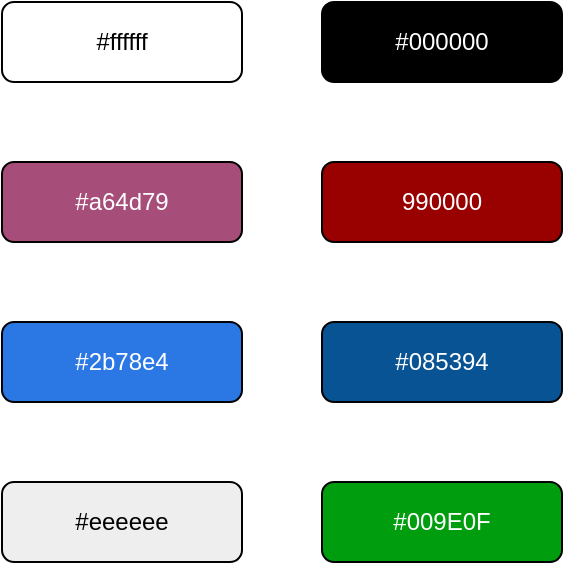 <mxfile version="12.9.14" type="device"><diagram id="dJ0TV3fSMTEBKmsbJ3ll" name="Page-1"><mxGraphModel dx="1038" dy="1700" grid="1" gridSize="10" guides="1" tooltips="1" connect="1" arrows="1" fold="1" page="1" pageScale="1" pageWidth="827" pageHeight="1169" math="0" shadow="0"><root><mxCell id="0"/><mxCell id="1" parent="0"/><mxCell id="Svnsm4DnYa8v9_ub5p4c-1" value="&lt;font color=&quot;#ffffff&quot;&gt;#a64d79&lt;/font&gt;" style="rounded=1;whiteSpace=wrap;html=1;fillColor=#a64d79;" vertex="1" parent="1"><mxGeometry y="-200" width="120" height="40" as="geometry"/></mxCell><mxCell id="Svnsm4DnYa8v9_ub5p4c-2" value="#eeeeee" style="rounded=1;whiteSpace=wrap;html=1;fillColor=#eeeeee;" vertex="1" parent="1"><mxGeometry y="-40" width="120" height="40" as="geometry"/></mxCell><mxCell id="Svnsm4DnYa8v9_ub5p4c-3" value="&lt;font color=&quot;#ffffff&quot;&gt;#2b78e4&lt;/font&gt;" style="rounded=1;whiteSpace=wrap;html=1;fillColor=#2b78e4;" vertex="1" parent="1"><mxGeometry y="-120" width="120" height="40" as="geometry"/></mxCell><mxCell id="Svnsm4DnYa8v9_ub5p4c-4" value="&lt;font color=&quot;#ffffff&quot;&gt;#085394&lt;/font&gt;" style="rounded=1;whiteSpace=wrap;html=1;fillColor=#085394;" vertex="1" parent="1"><mxGeometry x="160" y="-120" width="120" height="40" as="geometry"/></mxCell><mxCell id="Svnsm4DnYa8v9_ub5p4c-5" value="&lt;font color=&quot;#ffffff&quot;&gt;#009E0F&lt;/font&gt;" style="rounded=1;whiteSpace=wrap;html=1;fillColor=#009E0F;" vertex="1" parent="1"><mxGeometry x="160" y="-40" width="120" height="40" as="geometry"/></mxCell><mxCell id="Svnsm4DnYa8v9_ub5p4c-6" value="&lt;font color=&quot;#ffffff&quot;&gt;990000&lt;/font&gt;" style="rounded=1;whiteSpace=wrap;html=1;fillColor=#990000;" vertex="1" parent="1"><mxGeometry x="160" y="-200" width="120" height="40" as="geometry"/></mxCell><mxCell id="Svnsm4DnYa8v9_ub5p4c-8" value="#ffffff" style="rounded=1;whiteSpace=wrap;html=1;fillColor=#FFFFFF;" vertex="1" parent="1"><mxGeometry y="-280" width="120" height="40" as="geometry"/></mxCell><mxCell id="Svnsm4DnYa8v9_ub5p4c-9" value="&lt;font color=&quot;#ffffff&quot;&gt;#000000&lt;/font&gt;" style="rounded=1;whiteSpace=wrap;html=1;fillColor=#000000;" vertex="1" parent="1"><mxGeometry x="160" y="-280" width="120" height="40" as="geometry"/></mxCell></root></mxGraphModel></diagram></mxfile>